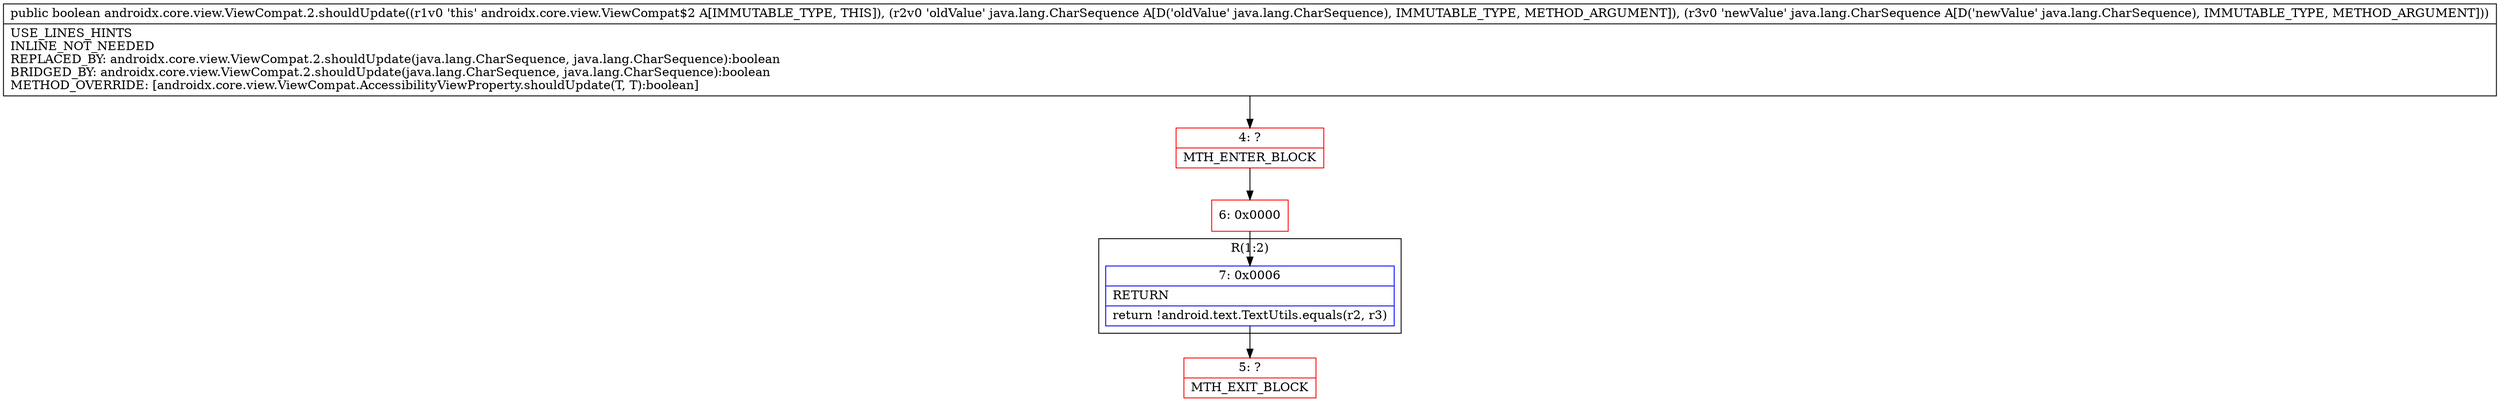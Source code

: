 digraph "CFG forandroidx.core.view.ViewCompat.2.shouldUpdate(Ljava\/lang\/CharSequence;Ljava\/lang\/CharSequence;)Z" {
subgraph cluster_Region_182022461 {
label = "R(1:2)";
node [shape=record,color=blue];
Node_7 [shape=record,label="{7\:\ 0x0006|RETURN\l|return !android.text.TextUtils.equals(r2, r3)\l}"];
}
Node_4 [shape=record,color=red,label="{4\:\ ?|MTH_ENTER_BLOCK\l}"];
Node_6 [shape=record,color=red,label="{6\:\ 0x0000}"];
Node_5 [shape=record,color=red,label="{5\:\ ?|MTH_EXIT_BLOCK\l}"];
MethodNode[shape=record,label="{public boolean androidx.core.view.ViewCompat.2.shouldUpdate((r1v0 'this' androidx.core.view.ViewCompat$2 A[IMMUTABLE_TYPE, THIS]), (r2v0 'oldValue' java.lang.CharSequence A[D('oldValue' java.lang.CharSequence), IMMUTABLE_TYPE, METHOD_ARGUMENT]), (r3v0 'newValue' java.lang.CharSequence A[D('newValue' java.lang.CharSequence), IMMUTABLE_TYPE, METHOD_ARGUMENT]))  | USE_LINES_HINTS\lINLINE_NOT_NEEDED\lREPLACED_BY: androidx.core.view.ViewCompat.2.shouldUpdate(java.lang.CharSequence, java.lang.CharSequence):boolean\lBRIDGED_BY: androidx.core.view.ViewCompat.2.shouldUpdate(java.lang.CharSequence, java.lang.CharSequence):boolean\lMETHOD_OVERRIDE: [androidx.core.view.ViewCompat.AccessibilityViewProperty.shouldUpdate(T, T):boolean]\l}"];
MethodNode -> Node_4;Node_7 -> Node_5;
Node_4 -> Node_6;
Node_6 -> Node_7;
}

